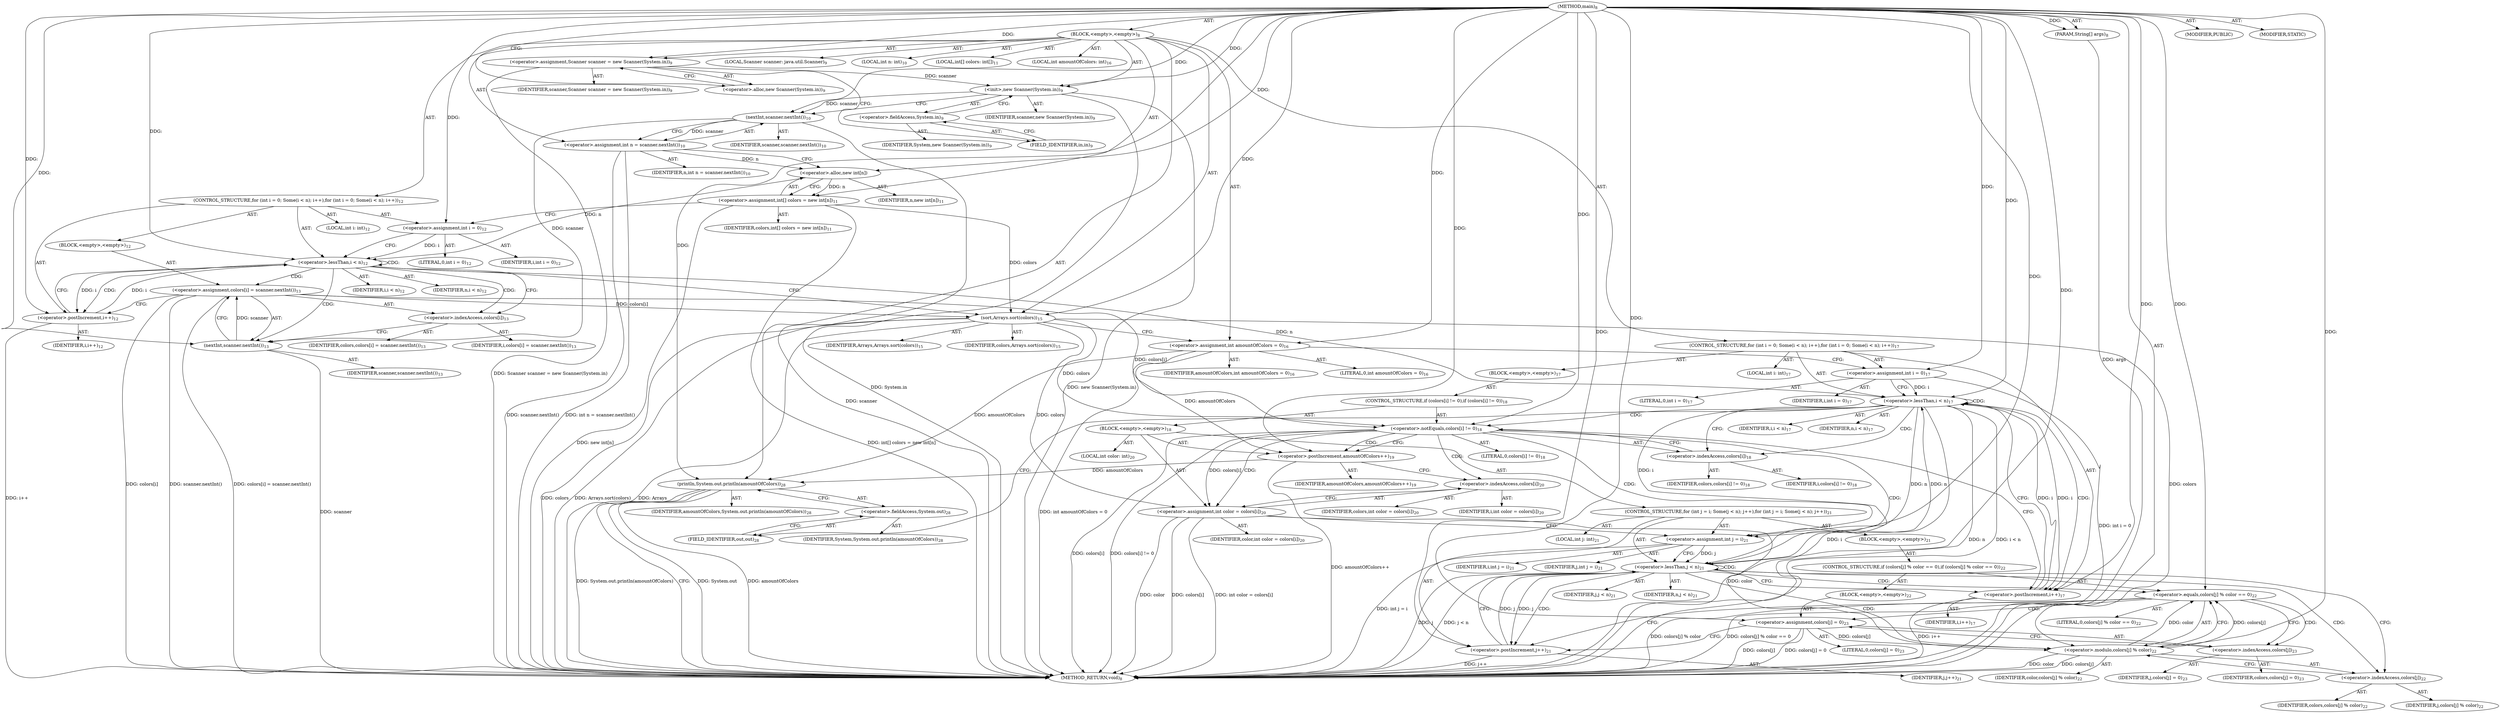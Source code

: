 digraph "main" {  
"19" [label = <(METHOD,main)<SUB>8</SUB>> ]
"20" [label = <(PARAM,String[] args)<SUB>8</SUB>> ]
"21" [label = <(BLOCK,&lt;empty&gt;,&lt;empty&gt;)<SUB>8</SUB>> ]
"4" [label = <(LOCAL,Scanner scanner: java.util.Scanner)<SUB>9</SUB>> ]
"22" [label = <(&lt;operator&gt;.assignment,Scanner scanner = new Scanner(System.in))<SUB>9</SUB>> ]
"23" [label = <(IDENTIFIER,scanner,Scanner scanner = new Scanner(System.in))<SUB>9</SUB>> ]
"24" [label = <(&lt;operator&gt;.alloc,new Scanner(System.in))<SUB>9</SUB>> ]
"25" [label = <(&lt;init&gt;,new Scanner(System.in))<SUB>9</SUB>> ]
"3" [label = <(IDENTIFIER,scanner,new Scanner(System.in))<SUB>9</SUB>> ]
"26" [label = <(&lt;operator&gt;.fieldAccess,System.in)<SUB>9</SUB>> ]
"27" [label = <(IDENTIFIER,System,new Scanner(System.in))<SUB>9</SUB>> ]
"28" [label = <(FIELD_IDENTIFIER,in,in)<SUB>9</SUB>> ]
"29" [label = <(LOCAL,int n: int)<SUB>10</SUB>> ]
"30" [label = <(&lt;operator&gt;.assignment,int n = scanner.nextInt())<SUB>10</SUB>> ]
"31" [label = <(IDENTIFIER,n,int n = scanner.nextInt())<SUB>10</SUB>> ]
"32" [label = <(nextInt,scanner.nextInt())<SUB>10</SUB>> ]
"33" [label = <(IDENTIFIER,scanner,scanner.nextInt())<SUB>10</SUB>> ]
"34" [label = <(LOCAL,int[] colors: int[])<SUB>11</SUB>> ]
"35" [label = <(&lt;operator&gt;.assignment,int[] colors = new int[n])<SUB>11</SUB>> ]
"36" [label = <(IDENTIFIER,colors,int[] colors = new int[n])<SUB>11</SUB>> ]
"37" [label = <(&lt;operator&gt;.alloc,new int[n])> ]
"38" [label = <(IDENTIFIER,n,new int[n])<SUB>11</SUB>> ]
"39" [label = <(CONTROL_STRUCTURE,for (int i = 0; Some(i &lt; n); i++),for (int i = 0; Some(i &lt; n); i++))<SUB>12</SUB>> ]
"40" [label = <(LOCAL,int i: int)<SUB>12</SUB>> ]
"41" [label = <(&lt;operator&gt;.assignment,int i = 0)<SUB>12</SUB>> ]
"42" [label = <(IDENTIFIER,i,int i = 0)<SUB>12</SUB>> ]
"43" [label = <(LITERAL,0,int i = 0)<SUB>12</SUB>> ]
"44" [label = <(&lt;operator&gt;.lessThan,i &lt; n)<SUB>12</SUB>> ]
"45" [label = <(IDENTIFIER,i,i &lt; n)<SUB>12</SUB>> ]
"46" [label = <(IDENTIFIER,n,i &lt; n)<SUB>12</SUB>> ]
"47" [label = <(&lt;operator&gt;.postIncrement,i++)<SUB>12</SUB>> ]
"48" [label = <(IDENTIFIER,i,i++)<SUB>12</SUB>> ]
"49" [label = <(BLOCK,&lt;empty&gt;,&lt;empty&gt;)<SUB>12</SUB>> ]
"50" [label = <(&lt;operator&gt;.assignment,colors[i] = scanner.nextInt())<SUB>13</SUB>> ]
"51" [label = <(&lt;operator&gt;.indexAccess,colors[i])<SUB>13</SUB>> ]
"52" [label = <(IDENTIFIER,colors,colors[i] = scanner.nextInt())<SUB>13</SUB>> ]
"53" [label = <(IDENTIFIER,i,colors[i] = scanner.nextInt())<SUB>13</SUB>> ]
"54" [label = <(nextInt,scanner.nextInt())<SUB>13</SUB>> ]
"55" [label = <(IDENTIFIER,scanner,scanner.nextInt())<SUB>13</SUB>> ]
"56" [label = <(sort,Arrays.sort(colors))<SUB>15</SUB>> ]
"57" [label = <(IDENTIFIER,Arrays,Arrays.sort(colors))<SUB>15</SUB>> ]
"58" [label = <(IDENTIFIER,colors,Arrays.sort(colors))<SUB>15</SUB>> ]
"59" [label = <(LOCAL,int amountOfColors: int)<SUB>16</SUB>> ]
"60" [label = <(&lt;operator&gt;.assignment,int amountOfColors = 0)<SUB>16</SUB>> ]
"61" [label = <(IDENTIFIER,amountOfColors,int amountOfColors = 0)<SUB>16</SUB>> ]
"62" [label = <(LITERAL,0,int amountOfColors = 0)<SUB>16</SUB>> ]
"63" [label = <(CONTROL_STRUCTURE,for (int i = 0; Some(i &lt; n); i++),for (int i = 0; Some(i &lt; n); i++))<SUB>17</SUB>> ]
"64" [label = <(LOCAL,int i: int)<SUB>17</SUB>> ]
"65" [label = <(&lt;operator&gt;.assignment,int i = 0)<SUB>17</SUB>> ]
"66" [label = <(IDENTIFIER,i,int i = 0)<SUB>17</SUB>> ]
"67" [label = <(LITERAL,0,int i = 0)<SUB>17</SUB>> ]
"68" [label = <(&lt;operator&gt;.lessThan,i &lt; n)<SUB>17</SUB>> ]
"69" [label = <(IDENTIFIER,i,i &lt; n)<SUB>17</SUB>> ]
"70" [label = <(IDENTIFIER,n,i &lt; n)<SUB>17</SUB>> ]
"71" [label = <(&lt;operator&gt;.postIncrement,i++)<SUB>17</SUB>> ]
"72" [label = <(IDENTIFIER,i,i++)<SUB>17</SUB>> ]
"73" [label = <(BLOCK,&lt;empty&gt;,&lt;empty&gt;)<SUB>17</SUB>> ]
"74" [label = <(CONTROL_STRUCTURE,if (colors[i] != 0),if (colors[i] != 0))<SUB>18</SUB>> ]
"75" [label = <(&lt;operator&gt;.notEquals,colors[i] != 0)<SUB>18</SUB>> ]
"76" [label = <(&lt;operator&gt;.indexAccess,colors[i])<SUB>18</SUB>> ]
"77" [label = <(IDENTIFIER,colors,colors[i] != 0)<SUB>18</SUB>> ]
"78" [label = <(IDENTIFIER,i,colors[i] != 0)<SUB>18</SUB>> ]
"79" [label = <(LITERAL,0,colors[i] != 0)<SUB>18</SUB>> ]
"80" [label = <(BLOCK,&lt;empty&gt;,&lt;empty&gt;)<SUB>18</SUB>> ]
"81" [label = <(&lt;operator&gt;.postIncrement,amountOfColors++)<SUB>19</SUB>> ]
"82" [label = <(IDENTIFIER,amountOfColors,amountOfColors++)<SUB>19</SUB>> ]
"83" [label = <(LOCAL,int color: int)<SUB>20</SUB>> ]
"84" [label = <(&lt;operator&gt;.assignment,int color = colors[i])<SUB>20</SUB>> ]
"85" [label = <(IDENTIFIER,color,int color = colors[i])<SUB>20</SUB>> ]
"86" [label = <(&lt;operator&gt;.indexAccess,colors[i])<SUB>20</SUB>> ]
"87" [label = <(IDENTIFIER,colors,int color = colors[i])<SUB>20</SUB>> ]
"88" [label = <(IDENTIFIER,i,int color = colors[i])<SUB>20</SUB>> ]
"89" [label = <(CONTROL_STRUCTURE,for (int j = i; Some(j &lt; n); j++),for (int j = i; Some(j &lt; n); j++))<SUB>21</SUB>> ]
"90" [label = <(LOCAL,int j: int)<SUB>21</SUB>> ]
"91" [label = <(&lt;operator&gt;.assignment,int j = i)<SUB>21</SUB>> ]
"92" [label = <(IDENTIFIER,j,int j = i)<SUB>21</SUB>> ]
"93" [label = <(IDENTIFIER,i,int j = i)<SUB>21</SUB>> ]
"94" [label = <(&lt;operator&gt;.lessThan,j &lt; n)<SUB>21</SUB>> ]
"95" [label = <(IDENTIFIER,j,j &lt; n)<SUB>21</SUB>> ]
"96" [label = <(IDENTIFIER,n,j &lt; n)<SUB>21</SUB>> ]
"97" [label = <(&lt;operator&gt;.postIncrement,j++)<SUB>21</SUB>> ]
"98" [label = <(IDENTIFIER,j,j++)<SUB>21</SUB>> ]
"99" [label = <(BLOCK,&lt;empty&gt;,&lt;empty&gt;)<SUB>21</SUB>> ]
"100" [label = <(CONTROL_STRUCTURE,if (colors[j] % color == 0),if (colors[j] % color == 0))<SUB>22</SUB>> ]
"101" [label = <(&lt;operator&gt;.equals,colors[j] % color == 0)<SUB>22</SUB>> ]
"102" [label = <(&lt;operator&gt;.modulo,colors[j] % color)<SUB>22</SUB>> ]
"103" [label = <(&lt;operator&gt;.indexAccess,colors[j])<SUB>22</SUB>> ]
"104" [label = <(IDENTIFIER,colors,colors[j] % color)<SUB>22</SUB>> ]
"105" [label = <(IDENTIFIER,j,colors[j] % color)<SUB>22</SUB>> ]
"106" [label = <(IDENTIFIER,color,colors[j] % color)<SUB>22</SUB>> ]
"107" [label = <(LITERAL,0,colors[j] % color == 0)<SUB>22</SUB>> ]
"108" [label = <(BLOCK,&lt;empty&gt;,&lt;empty&gt;)<SUB>22</SUB>> ]
"109" [label = <(&lt;operator&gt;.assignment,colors[j] = 0)<SUB>23</SUB>> ]
"110" [label = <(&lt;operator&gt;.indexAccess,colors[j])<SUB>23</SUB>> ]
"111" [label = <(IDENTIFIER,colors,colors[j] = 0)<SUB>23</SUB>> ]
"112" [label = <(IDENTIFIER,j,colors[j] = 0)<SUB>23</SUB>> ]
"113" [label = <(LITERAL,0,colors[j] = 0)<SUB>23</SUB>> ]
"114" [label = <(println,System.out.println(amountOfColors))<SUB>28</SUB>> ]
"115" [label = <(&lt;operator&gt;.fieldAccess,System.out)<SUB>28</SUB>> ]
"116" [label = <(IDENTIFIER,System,System.out.println(amountOfColors))<SUB>28</SUB>> ]
"117" [label = <(FIELD_IDENTIFIER,out,out)<SUB>28</SUB>> ]
"118" [label = <(IDENTIFIER,amountOfColors,System.out.println(amountOfColors))<SUB>28</SUB>> ]
"119" [label = <(MODIFIER,PUBLIC)> ]
"120" [label = <(MODIFIER,STATIC)> ]
"121" [label = <(METHOD_RETURN,void)<SUB>8</SUB>> ]
  "19" -> "20"  [ label = "AST: "] 
  "19" -> "21"  [ label = "AST: "] 
  "19" -> "119"  [ label = "AST: "] 
  "19" -> "120"  [ label = "AST: "] 
  "19" -> "121"  [ label = "AST: "] 
  "21" -> "4"  [ label = "AST: "] 
  "21" -> "22"  [ label = "AST: "] 
  "21" -> "25"  [ label = "AST: "] 
  "21" -> "29"  [ label = "AST: "] 
  "21" -> "30"  [ label = "AST: "] 
  "21" -> "34"  [ label = "AST: "] 
  "21" -> "35"  [ label = "AST: "] 
  "21" -> "39"  [ label = "AST: "] 
  "21" -> "56"  [ label = "AST: "] 
  "21" -> "59"  [ label = "AST: "] 
  "21" -> "60"  [ label = "AST: "] 
  "21" -> "63"  [ label = "AST: "] 
  "21" -> "114"  [ label = "AST: "] 
  "22" -> "23"  [ label = "AST: "] 
  "22" -> "24"  [ label = "AST: "] 
  "25" -> "3"  [ label = "AST: "] 
  "25" -> "26"  [ label = "AST: "] 
  "26" -> "27"  [ label = "AST: "] 
  "26" -> "28"  [ label = "AST: "] 
  "30" -> "31"  [ label = "AST: "] 
  "30" -> "32"  [ label = "AST: "] 
  "32" -> "33"  [ label = "AST: "] 
  "35" -> "36"  [ label = "AST: "] 
  "35" -> "37"  [ label = "AST: "] 
  "37" -> "38"  [ label = "AST: "] 
  "39" -> "40"  [ label = "AST: "] 
  "39" -> "41"  [ label = "AST: "] 
  "39" -> "44"  [ label = "AST: "] 
  "39" -> "47"  [ label = "AST: "] 
  "39" -> "49"  [ label = "AST: "] 
  "41" -> "42"  [ label = "AST: "] 
  "41" -> "43"  [ label = "AST: "] 
  "44" -> "45"  [ label = "AST: "] 
  "44" -> "46"  [ label = "AST: "] 
  "47" -> "48"  [ label = "AST: "] 
  "49" -> "50"  [ label = "AST: "] 
  "50" -> "51"  [ label = "AST: "] 
  "50" -> "54"  [ label = "AST: "] 
  "51" -> "52"  [ label = "AST: "] 
  "51" -> "53"  [ label = "AST: "] 
  "54" -> "55"  [ label = "AST: "] 
  "56" -> "57"  [ label = "AST: "] 
  "56" -> "58"  [ label = "AST: "] 
  "60" -> "61"  [ label = "AST: "] 
  "60" -> "62"  [ label = "AST: "] 
  "63" -> "64"  [ label = "AST: "] 
  "63" -> "65"  [ label = "AST: "] 
  "63" -> "68"  [ label = "AST: "] 
  "63" -> "71"  [ label = "AST: "] 
  "63" -> "73"  [ label = "AST: "] 
  "65" -> "66"  [ label = "AST: "] 
  "65" -> "67"  [ label = "AST: "] 
  "68" -> "69"  [ label = "AST: "] 
  "68" -> "70"  [ label = "AST: "] 
  "71" -> "72"  [ label = "AST: "] 
  "73" -> "74"  [ label = "AST: "] 
  "74" -> "75"  [ label = "AST: "] 
  "74" -> "80"  [ label = "AST: "] 
  "75" -> "76"  [ label = "AST: "] 
  "75" -> "79"  [ label = "AST: "] 
  "76" -> "77"  [ label = "AST: "] 
  "76" -> "78"  [ label = "AST: "] 
  "80" -> "81"  [ label = "AST: "] 
  "80" -> "83"  [ label = "AST: "] 
  "80" -> "84"  [ label = "AST: "] 
  "80" -> "89"  [ label = "AST: "] 
  "81" -> "82"  [ label = "AST: "] 
  "84" -> "85"  [ label = "AST: "] 
  "84" -> "86"  [ label = "AST: "] 
  "86" -> "87"  [ label = "AST: "] 
  "86" -> "88"  [ label = "AST: "] 
  "89" -> "90"  [ label = "AST: "] 
  "89" -> "91"  [ label = "AST: "] 
  "89" -> "94"  [ label = "AST: "] 
  "89" -> "97"  [ label = "AST: "] 
  "89" -> "99"  [ label = "AST: "] 
  "91" -> "92"  [ label = "AST: "] 
  "91" -> "93"  [ label = "AST: "] 
  "94" -> "95"  [ label = "AST: "] 
  "94" -> "96"  [ label = "AST: "] 
  "97" -> "98"  [ label = "AST: "] 
  "99" -> "100"  [ label = "AST: "] 
  "100" -> "101"  [ label = "AST: "] 
  "100" -> "108"  [ label = "AST: "] 
  "101" -> "102"  [ label = "AST: "] 
  "101" -> "107"  [ label = "AST: "] 
  "102" -> "103"  [ label = "AST: "] 
  "102" -> "106"  [ label = "AST: "] 
  "103" -> "104"  [ label = "AST: "] 
  "103" -> "105"  [ label = "AST: "] 
  "108" -> "109"  [ label = "AST: "] 
  "109" -> "110"  [ label = "AST: "] 
  "109" -> "113"  [ label = "AST: "] 
  "110" -> "111"  [ label = "AST: "] 
  "110" -> "112"  [ label = "AST: "] 
  "114" -> "115"  [ label = "AST: "] 
  "114" -> "118"  [ label = "AST: "] 
  "115" -> "116"  [ label = "AST: "] 
  "115" -> "117"  [ label = "AST: "] 
  "22" -> "28"  [ label = "CFG: "] 
  "25" -> "32"  [ label = "CFG: "] 
  "30" -> "37"  [ label = "CFG: "] 
  "35" -> "41"  [ label = "CFG: "] 
  "56" -> "60"  [ label = "CFG: "] 
  "60" -> "65"  [ label = "CFG: "] 
  "114" -> "121"  [ label = "CFG: "] 
  "24" -> "22"  [ label = "CFG: "] 
  "26" -> "25"  [ label = "CFG: "] 
  "32" -> "30"  [ label = "CFG: "] 
  "37" -> "35"  [ label = "CFG: "] 
  "41" -> "44"  [ label = "CFG: "] 
  "44" -> "51"  [ label = "CFG: "] 
  "44" -> "56"  [ label = "CFG: "] 
  "47" -> "44"  [ label = "CFG: "] 
  "65" -> "68"  [ label = "CFG: "] 
  "68" -> "76"  [ label = "CFG: "] 
  "68" -> "117"  [ label = "CFG: "] 
  "71" -> "68"  [ label = "CFG: "] 
  "115" -> "114"  [ label = "CFG: "] 
  "28" -> "26"  [ label = "CFG: "] 
  "50" -> "47"  [ label = "CFG: "] 
  "117" -> "115"  [ label = "CFG: "] 
  "51" -> "54"  [ label = "CFG: "] 
  "54" -> "50"  [ label = "CFG: "] 
  "75" -> "81"  [ label = "CFG: "] 
  "75" -> "71"  [ label = "CFG: "] 
  "76" -> "75"  [ label = "CFG: "] 
  "81" -> "86"  [ label = "CFG: "] 
  "84" -> "91"  [ label = "CFG: "] 
  "86" -> "84"  [ label = "CFG: "] 
  "91" -> "94"  [ label = "CFG: "] 
  "94" -> "103"  [ label = "CFG: "] 
  "94" -> "71"  [ label = "CFG: "] 
  "97" -> "94"  [ label = "CFG: "] 
  "101" -> "110"  [ label = "CFG: "] 
  "101" -> "97"  [ label = "CFG: "] 
  "102" -> "101"  [ label = "CFG: "] 
  "109" -> "97"  [ label = "CFG: "] 
  "103" -> "102"  [ label = "CFG: "] 
  "110" -> "109"  [ label = "CFG: "] 
  "19" -> "24"  [ label = "CFG: "] 
  "20" -> "121"  [ label = "DDG: args"] 
  "22" -> "121"  [ label = "DDG: Scanner scanner = new Scanner(System.in)"] 
  "25" -> "121"  [ label = "DDG: System.in"] 
  "25" -> "121"  [ label = "DDG: new Scanner(System.in)"] 
  "32" -> "121"  [ label = "DDG: scanner"] 
  "30" -> "121"  [ label = "DDG: scanner.nextInt()"] 
  "30" -> "121"  [ label = "DDG: int n = scanner.nextInt()"] 
  "35" -> "121"  [ label = "DDG: new int[n]"] 
  "35" -> "121"  [ label = "DDG: int[] colors = new int[n]"] 
  "56" -> "121"  [ label = "DDG: colors"] 
  "56" -> "121"  [ label = "DDG: Arrays.sort(colors)"] 
  "60" -> "121"  [ label = "DDG: int amountOfColors = 0"] 
  "65" -> "121"  [ label = "DDG: int i = 0"] 
  "68" -> "121"  [ label = "DDG: i"] 
  "68" -> "121"  [ label = "DDG: n"] 
  "68" -> "121"  [ label = "DDG: i &lt; n"] 
  "114" -> "121"  [ label = "DDG: System.out"] 
  "114" -> "121"  [ label = "DDG: amountOfColors"] 
  "114" -> "121"  [ label = "DDG: System.out.println(amountOfColors)"] 
  "75" -> "121"  [ label = "DDG: colors[i]"] 
  "75" -> "121"  [ label = "DDG: colors[i] != 0"] 
  "81" -> "121"  [ label = "DDG: amountOfColors++"] 
  "84" -> "121"  [ label = "DDG: color"] 
  "84" -> "121"  [ label = "DDG: colors[i]"] 
  "84" -> "121"  [ label = "DDG: int color = colors[i]"] 
  "91" -> "121"  [ label = "DDG: int j = i"] 
  "94" -> "121"  [ label = "DDG: j"] 
  "94" -> "121"  [ label = "DDG: j &lt; n"] 
  "71" -> "121"  [ label = "DDG: i++"] 
  "102" -> "121"  [ label = "DDG: colors[j]"] 
  "102" -> "121"  [ label = "DDG: color"] 
  "101" -> "121"  [ label = "DDG: colors[j] % color"] 
  "101" -> "121"  [ label = "DDG: colors[j] % color == 0"] 
  "109" -> "121"  [ label = "DDG: colors[j]"] 
  "109" -> "121"  [ label = "DDG: colors[j] = 0"] 
  "97" -> "121"  [ label = "DDG: j++"] 
  "50" -> "121"  [ label = "DDG: colors[i]"] 
  "54" -> "121"  [ label = "DDG: scanner"] 
  "50" -> "121"  [ label = "DDG: scanner.nextInt()"] 
  "50" -> "121"  [ label = "DDG: colors[i] = scanner.nextInt()"] 
  "47" -> "121"  [ label = "DDG: i++"] 
  "56" -> "121"  [ label = "DDG: Arrays"] 
  "19" -> "20"  [ label = "DDG: "] 
  "19" -> "22"  [ label = "DDG: "] 
  "32" -> "30"  [ label = "DDG: scanner"] 
  "37" -> "35"  [ label = "DDG: n"] 
  "19" -> "60"  [ label = "DDG: "] 
  "22" -> "25"  [ label = "DDG: scanner"] 
  "19" -> "25"  [ label = "DDG: "] 
  "19" -> "41"  [ label = "DDG: "] 
  "19" -> "56"  [ label = "DDG: "] 
  "35" -> "56"  [ label = "DDG: colors"] 
  "50" -> "56"  [ label = "DDG: colors[i]"] 
  "19" -> "65"  [ label = "DDG: "] 
  "60" -> "114"  [ label = "DDG: amountOfColors"] 
  "81" -> "114"  [ label = "DDG: amountOfColors"] 
  "19" -> "114"  [ label = "DDG: "] 
  "25" -> "32"  [ label = "DDG: scanner"] 
  "19" -> "32"  [ label = "DDG: "] 
  "30" -> "37"  [ label = "DDG: n"] 
  "19" -> "37"  [ label = "DDG: "] 
  "41" -> "44"  [ label = "DDG: i"] 
  "47" -> "44"  [ label = "DDG: i"] 
  "19" -> "44"  [ label = "DDG: "] 
  "37" -> "44"  [ label = "DDG: n"] 
  "44" -> "47"  [ label = "DDG: i"] 
  "19" -> "47"  [ label = "DDG: "] 
  "54" -> "50"  [ label = "DDG: scanner"] 
  "65" -> "68"  [ label = "DDG: i"] 
  "71" -> "68"  [ label = "DDG: i"] 
  "19" -> "68"  [ label = "DDG: "] 
  "44" -> "68"  [ label = "DDG: n"] 
  "94" -> "68"  [ label = "DDG: n"] 
  "68" -> "71"  [ label = "DDG: i"] 
  "19" -> "71"  [ label = "DDG: "] 
  "32" -> "54"  [ label = "DDG: scanner"] 
  "19" -> "54"  [ label = "DDG: "] 
  "56" -> "75"  [ label = "DDG: colors"] 
  "50" -> "75"  [ label = "DDG: colors[i]"] 
  "19" -> "75"  [ label = "DDG: "] 
  "56" -> "84"  [ label = "DDG: colors"] 
  "75" -> "84"  [ label = "DDG: colors[i]"] 
  "60" -> "81"  [ label = "DDG: amountOfColors"] 
  "19" -> "81"  [ label = "DDG: "] 
  "68" -> "91"  [ label = "DDG: i"] 
  "19" -> "91"  [ label = "DDG: "] 
  "91" -> "94"  [ label = "DDG: j"] 
  "97" -> "94"  [ label = "DDG: j"] 
  "19" -> "94"  [ label = "DDG: "] 
  "68" -> "94"  [ label = "DDG: n"] 
  "94" -> "97"  [ label = "DDG: j"] 
  "19" -> "97"  [ label = "DDG: "] 
  "102" -> "101"  [ label = "DDG: colors[j]"] 
  "102" -> "101"  [ label = "DDG: color"] 
  "19" -> "101"  [ label = "DDG: "] 
  "19" -> "109"  [ label = "DDG: "] 
  "56" -> "102"  [ label = "DDG: colors"] 
  "109" -> "102"  [ label = "DDG: colors[j]"] 
  "84" -> "102"  [ label = "DDG: color"] 
  "19" -> "102"  [ label = "DDG: "] 
  "44" -> "47"  [ label = "CDG: "] 
  "44" -> "51"  [ label = "CDG: "] 
  "44" -> "50"  [ label = "CDG: "] 
  "44" -> "44"  [ label = "CDG: "] 
  "44" -> "54"  [ label = "CDG: "] 
  "68" -> "68"  [ label = "CDG: "] 
  "68" -> "75"  [ label = "CDG: "] 
  "68" -> "76"  [ label = "CDG: "] 
  "68" -> "71"  [ label = "CDG: "] 
  "75" -> "94"  [ label = "CDG: "] 
  "75" -> "81"  [ label = "CDG: "] 
  "75" -> "84"  [ label = "CDG: "] 
  "75" -> "91"  [ label = "CDG: "] 
  "75" -> "86"  [ label = "CDG: "] 
  "94" -> "94"  [ label = "CDG: "] 
  "94" -> "102"  [ label = "CDG: "] 
  "94" -> "103"  [ label = "CDG: "] 
  "94" -> "97"  [ label = "CDG: "] 
  "94" -> "101"  [ label = "CDG: "] 
  "101" -> "110"  [ label = "CDG: "] 
  "101" -> "109"  [ label = "CDG: "] 
}
